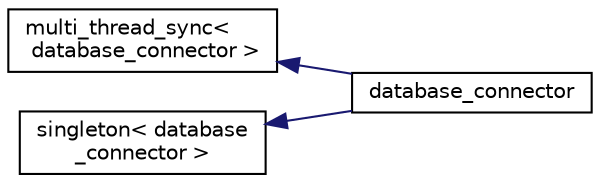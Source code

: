 digraph "Graphical Class Hierarchy"
{
  edge [fontname="Helvetica",fontsize="10",labelfontname="Helvetica",labelfontsize="10"];
  node [fontname="Helvetica",fontsize="10",shape=record];
  rankdir="LR";
  Node26 [label="multi_thread_sync\<\l database_connector \>",height=0.2,width=0.4,color="black", fillcolor="white", style="filled",URL="$classmulti__thread__sync.html"];
  Node26 -> Node1 [dir="back",color="midnightblue",fontsize="10",style="solid",fontname="Helvetica"];
  Node1 [label="database_connector",height=0.2,width=0.4,color="black", fillcolor="white", style="filled",URL="$classdatabase__connector.html"];
  Node0 [label="singleton\< database\l_connector \>",height=0.2,width=0.4,color="black", fillcolor="white", style="filled",URL="$classsingleton.html"];
  Node0 -> Node1 [dir="back",color="midnightblue",fontsize="10",style="solid",fontname="Helvetica"];
}
